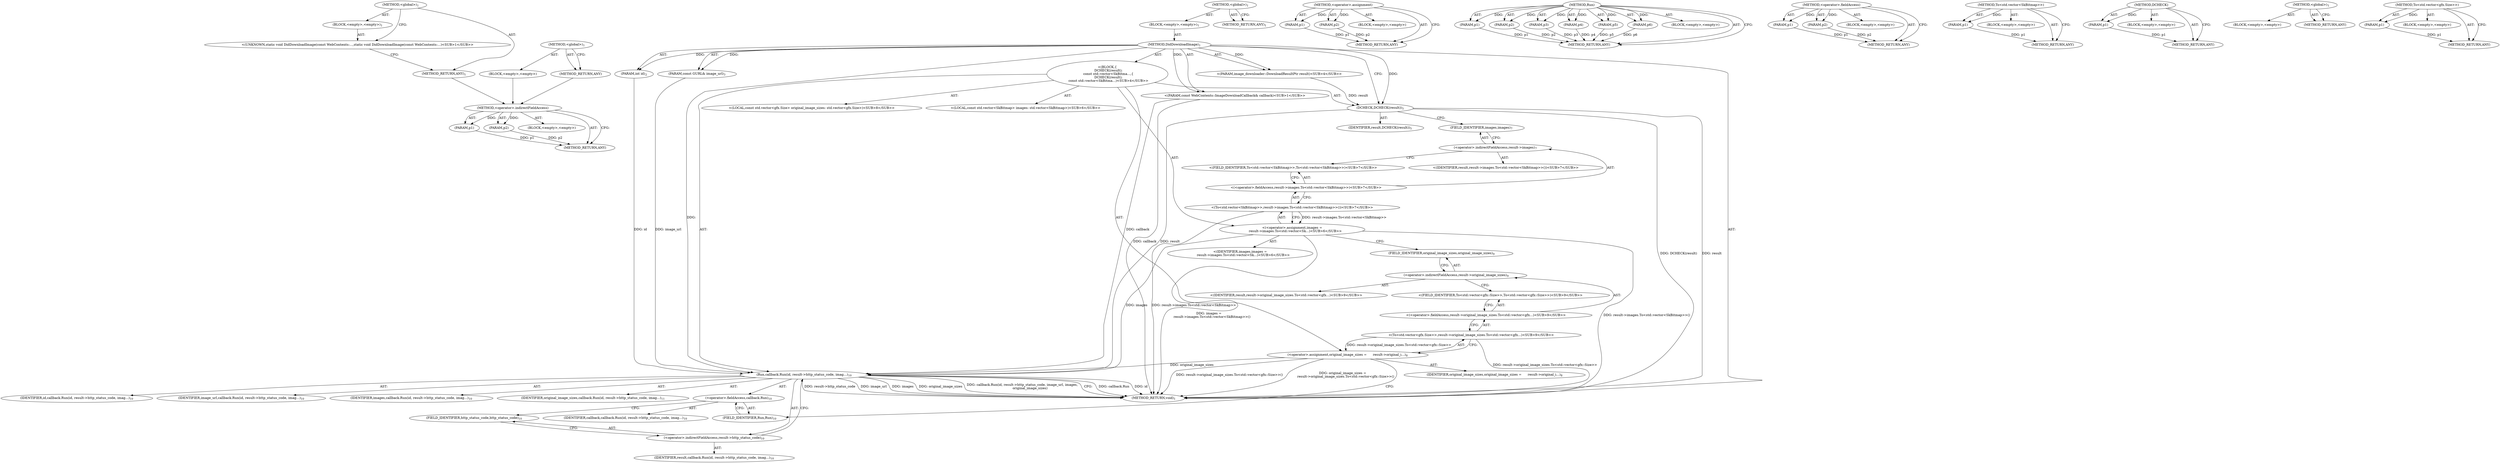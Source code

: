 digraph "&lt;global&gt;" {
vulnerable_90 [label=<(METHOD,&lt;operator&gt;.indirectFieldAccess)>];
vulnerable_91 [label=<(PARAM,p1)>];
vulnerable_92 [label=<(PARAM,p2)>];
vulnerable_93 [label=<(BLOCK,&lt;empty&gt;,&lt;empty&gt;)>];
vulnerable_94 [label=<(METHOD_RETURN,ANY)>];
vulnerable_6 [label=<(METHOD,&lt;global&gt;)<SUB>1</SUB>>];
vulnerable_7 [label=<(BLOCK,&lt;empty&gt;,&lt;empty&gt;)<SUB>1</SUB>>];
vulnerable_8 [label=<(METHOD,DidDownloadImage)<SUB>1</SUB>>];
vulnerable_9 [label="<(PARAM,const WebContents::ImageDownloadCallback&amp; callback)<SUB>1</SUB>>"];
vulnerable_10 [label=<(PARAM,int id)<SUB>2</SUB>>];
vulnerable_11 [label=<(PARAM,const GURL&amp; image_url)<SUB>3</SUB>>];
vulnerable_12 [label="<(PARAM,image_downloader::DownloadResultPtr result)<SUB>4</SUB>>"];
vulnerable_13 [label="<(BLOCK,{
  DCHECK(result);
  const std::vector&lt;SkBitma...,{
  DCHECK(result);
  const std::vector&lt;SkBitma...)<SUB>4</SUB>>"];
vulnerable_14 [label=<(DCHECK,DCHECK(result))<SUB>5</SUB>>];
vulnerable_15 [label=<(IDENTIFIER,result,DCHECK(result))<SUB>5</SUB>>];
vulnerable_16 [label="<(LOCAL,const std.vector&lt;SkBitmap&gt; images: std.vector&lt;SkBitmap&gt;)<SUB>6</SUB>>"];
vulnerable_17 [label="<(&lt;operator&gt;.assignment,images =
      result-&gt;images.To&lt;std::vector&lt;Sk...)<SUB>6</SUB>>"];
vulnerable_18 [label="<(IDENTIFIER,images,images =
      result-&gt;images.To&lt;std::vector&lt;Sk...)<SUB>6</SUB>>"];
vulnerable_19 [label="<(To&lt;std.vector&lt;SkBitmap&gt;&gt;,result-&gt;images.To&lt;std::vector&lt;SkBitmap&gt;&gt;())<SUB>7</SUB>>"];
vulnerable_20 [label="<(&lt;operator&gt;.fieldAccess,result-&gt;images.To&lt;std::vector&lt;SkBitmap&gt;&gt;)<SUB>7</SUB>>"];
vulnerable_21 [label=<(&lt;operator&gt;.indirectFieldAccess,result-&gt;images)<SUB>7</SUB>>];
vulnerable_22 [label="<(IDENTIFIER,result,result-&gt;images.To&lt;std::vector&lt;SkBitmap&gt;&gt;())<SUB>7</SUB>>"];
vulnerable_23 [label=<(FIELD_IDENTIFIER,images,images)<SUB>7</SUB>>];
vulnerable_24 [label="<(FIELD_IDENTIFIER,To&lt;std::vector&lt;SkBitmap&gt;&gt;,To&lt;std::vector&lt;SkBitmap&gt;&gt;)<SUB>7</SUB>>"];
vulnerable_25 [label="<(LOCAL,const std.vector&lt;gfx.Size&gt; original_image_sizes: std.vector&lt;gfx.Size&gt;)<SUB>8</SUB>>"];
vulnerable_26 [label=<(&lt;operator&gt;.assignment,original_image_sizes =
      result-&gt;original_i...)<SUB>8</SUB>>];
vulnerable_27 [label=<(IDENTIFIER,original_image_sizes,original_image_sizes =
      result-&gt;original_i...)<SUB>8</SUB>>];
vulnerable_28 [label="<(To&lt;std.vector&lt;gfx.Size&gt;&gt;,result-&gt;original_image_sizes.To&lt;std::vector&lt;gfx...)<SUB>9</SUB>>"];
vulnerable_29 [label="<(&lt;operator&gt;.fieldAccess,result-&gt;original_image_sizes.To&lt;std::vector&lt;gfx...)<SUB>9</SUB>>"];
vulnerable_30 [label=<(&lt;operator&gt;.indirectFieldAccess,result-&gt;original_image_sizes)<SUB>9</SUB>>];
vulnerable_31 [label="<(IDENTIFIER,result,result-&gt;original_image_sizes.To&lt;std::vector&lt;gfx...)<SUB>9</SUB>>"];
vulnerable_32 [label=<(FIELD_IDENTIFIER,original_image_sizes,original_image_sizes)<SUB>9</SUB>>];
vulnerable_33 [label="<(FIELD_IDENTIFIER,To&lt;std::vector&lt;gfx::Size&gt;&gt;,To&lt;std::vector&lt;gfx::Size&gt;&gt;)<SUB>9</SUB>>"];
vulnerable_34 [label=<(Run,callback.Run(id, result-&gt;http_status_code, imag...)<SUB>10</SUB>>];
vulnerable_35 [label=<(&lt;operator&gt;.fieldAccess,callback.Run)<SUB>10</SUB>>];
vulnerable_36 [label=<(IDENTIFIER,callback,callback.Run(id, result-&gt;http_status_code, imag...)<SUB>10</SUB>>];
vulnerable_37 [label=<(FIELD_IDENTIFIER,Run,Run)<SUB>10</SUB>>];
vulnerable_38 [label=<(IDENTIFIER,id,callback.Run(id, result-&gt;http_status_code, imag...)<SUB>10</SUB>>];
vulnerable_39 [label=<(&lt;operator&gt;.indirectFieldAccess,result-&gt;http_status_code)<SUB>10</SUB>>];
vulnerable_40 [label=<(IDENTIFIER,result,callback.Run(id, result-&gt;http_status_code, imag...)<SUB>10</SUB>>];
vulnerable_41 [label=<(FIELD_IDENTIFIER,http_status_code,http_status_code)<SUB>10</SUB>>];
vulnerable_42 [label=<(IDENTIFIER,image_url,callback.Run(id, result-&gt;http_status_code, imag...)<SUB>10</SUB>>];
vulnerable_43 [label=<(IDENTIFIER,images,callback.Run(id, result-&gt;http_status_code, imag...)<SUB>10</SUB>>];
vulnerable_44 [label=<(IDENTIFIER,original_image_sizes,callback.Run(id, result-&gt;http_status_code, imag...)<SUB>11</SUB>>];
vulnerable_45 [label=<(METHOD_RETURN,void)<SUB>1</SUB>>];
vulnerable_47 [label=<(METHOD_RETURN,ANY)<SUB>1</SUB>>];
vulnerable_76 [label=<(METHOD,&lt;operator&gt;.assignment)>];
vulnerable_77 [label=<(PARAM,p1)>];
vulnerable_78 [label=<(PARAM,p2)>];
vulnerable_79 [label=<(BLOCK,&lt;empty&gt;,&lt;empty&gt;)>];
vulnerable_80 [label=<(METHOD_RETURN,ANY)>];
vulnerable_99 [label=<(METHOD,Run)>];
vulnerable_100 [label=<(PARAM,p1)>];
vulnerable_101 [label=<(PARAM,p2)>];
vulnerable_102 [label=<(PARAM,p3)>];
vulnerable_103 [label=<(PARAM,p4)>];
vulnerable_104 [label=<(PARAM,p5)>];
vulnerable_105 [label=<(PARAM,p6)>];
vulnerable_106 [label=<(BLOCK,&lt;empty&gt;,&lt;empty&gt;)>];
vulnerable_107 [label=<(METHOD_RETURN,ANY)>];
vulnerable_85 [label=<(METHOD,&lt;operator&gt;.fieldAccess)>];
vulnerable_86 [label=<(PARAM,p1)>];
vulnerable_87 [label=<(PARAM,p2)>];
vulnerable_88 [label=<(BLOCK,&lt;empty&gt;,&lt;empty&gt;)>];
vulnerable_89 [label=<(METHOD_RETURN,ANY)>];
vulnerable_81 [label=<(METHOD,To&lt;std.vector&lt;SkBitmap&gt;&gt;)>];
vulnerable_82 [label=<(PARAM,p1)>];
vulnerable_83 [label=<(BLOCK,&lt;empty&gt;,&lt;empty&gt;)>];
vulnerable_84 [label=<(METHOD_RETURN,ANY)>];
vulnerable_72 [label=<(METHOD,DCHECK)>];
vulnerable_73 [label=<(PARAM,p1)>];
vulnerable_74 [label=<(BLOCK,&lt;empty&gt;,&lt;empty&gt;)>];
vulnerable_75 [label=<(METHOD_RETURN,ANY)>];
vulnerable_66 [label=<(METHOD,&lt;global&gt;)<SUB>1</SUB>>];
vulnerable_67 [label=<(BLOCK,&lt;empty&gt;,&lt;empty&gt;)>];
vulnerable_68 [label=<(METHOD_RETURN,ANY)>];
vulnerable_95 [label=<(METHOD,To&lt;std.vector&lt;gfx.Size&gt;&gt;)>];
vulnerable_96 [label=<(PARAM,p1)>];
vulnerable_97 [label=<(BLOCK,&lt;empty&gt;,&lt;empty&gt;)>];
vulnerable_98 [label=<(METHOD_RETURN,ANY)>];
fixed_6 [label=<(METHOD,&lt;global&gt;)<SUB>1</SUB>>];
fixed_7 [label=<(BLOCK,&lt;empty&gt;,&lt;empty&gt;)<SUB>1</SUB>>];
fixed_8 [label="<(UNKNOWN,static void DidDownloadImage(const WebContents:...,static void DidDownloadImage(const WebContents:...)<SUB>1</SUB>>"];
fixed_9 [label=<(METHOD_RETURN,ANY)<SUB>1</SUB>>];
fixed_14 [label=<(METHOD,&lt;global&gt;)<SUB>1</SUB>>];
fixed_15 [label=<(BLOCK,&lt;empty&gt;,&lt;empty&gt;)>];
fixed_16 [label=<(METHOD_RETURN,ANY)>];
vulnerable_90 -> vulnerable_91  [key=0, label="AST: "];
vulnerable_90 -> vulnerable_91  [key=1, label="DDG: "];
vulnerable_90 -> vulnerable_93  [key=0, label="AST: "];
vulnerable_90 -> vulnerable_92  [key=0, label="AST: "];
vulnerable_90 -> vulnerable_92  [key=1, label="DDG: "];
vulnerable_90 -> vulnerable_94  [key=0, label="AST: "];
vulnerable_90 -> vulnerable_94  [key=1, label="CFG: "];
vulnerable_91 -> vulnerable_94  [key=0, label="DDG: p1"];
vulnerable_92 -> vulnerable_94  [key=0, label="DDG: p2"];
vulnerable_6 -> vulnerable_7  [key=0, label="AST: "];
vulnerable_6 -> vulnerable_47  [key=0, label="AST: "];
vulnerable_6 -> vulnerable_47  [key=1, label="CFG: "];
vulnerable_7 -> vulnerable_8  [key=0, label="AST: "];
vulnerable_8 -> vulnerable_9  [key=0, label="AST: "];
vulnerable_8 -> vulnerable_9  [key=1, label="DDG: "];
vulnerable_8 -> vulnerable_10  [key=0, label="AST: "];
vulnerable_8 -> vulnerable_10  [key=1, label="DDG: "];
vulnerable_8 -> vulnerable_11  [key=0, label="AST: "];
vulnerable_8 -> vulnerable_11  [key=1, label="DDG: "];
vulnerable_8 -> vulnerable_12  [key=0, label="AST: "];
vulnerable_8 -> vulnerable_12  [key=1, label="DDG: "];
vulnerable_8 -> vulnerable_13  [key=0, label="AST: "];
vulnerable_8 -> vulnerable_45  [key=0, label="AST: "];
vulnerable_8 -> vulnerable_14  [key=0, label="CFG: "];
vulnerable_8 -> vulnerable_14  [key=1, label="DDG: "];
vulnerable_8 -> vulnerable_34  [key=0, label="DDG: "];
vulnerable_9 -> vulnerable_45  [key=0, label="DDG: callback"];
vulnerable_9 -> vulnerable_34  [key=0, label="DDG: callback"];
vulnerable_10 -> vulnerable_34  [key=0, label="DDG: id"];
vulnerable_11 -> vulnerable_34  [key=0, label="DDG: image_url"];
vulnerable_12 -> vulnerable_14  [key=0, label="DDG: result"];
vulnerable_13 -> vulnerable_14  [key=0, label="AST: "];
vulnerable_13 -> vulnerable_16  [key=0, label="AST: "];
vulnerable_13 -> vulnerable_17  [key=0, label="AST: "];
vulnerable_13 -> vulnerable_25  [key=0, label="AST: "];
vulnerable_13 -> vulnerable_26  [key=0, label="AST: "];
vulnerable_13 -> vulnerable_34  [key=0, label="AST: "];
vulnerable_14 -> vulnerable_15  [key=0, label="AST: "];
vulnerable_14 -> vulnerable_23  [key=0, label="CFG: "];
vulnerable_14 -> vulnerable_45  [key=0, label="DDG: result"];
vulnerable_14 -> vulnerable_45  [key=1, label="DDG: DCHECK(result)"];
vulnerable_14 -> vulnerable_34  [key=0, label="DDG: result"];
vulnerable_17 -> vulnerable_18  [key=0, label="AST: "];
vulnerable_17 -> vulnerable_19  [key=0, label="AST: "];
vulnerable_17 -> vulnerable_32  [key=0, label="CFG: "];
vulnerable_17 -> vulnerable_45  [key=0, label="DDG: result-&gt;images.To&lt;std::vector&lt;SkBitmap&gt;&gt;()"];
vulnerable_17 -> vulnerable_45  [key=1, label="DDG: images =
      result-&gt;images.To&lt;std::vector&lt;SkBitmap&gt;&gt;()"];
vulnerable_17 -> vulnerable_34  [key=0, label="DDG: images"];
vulnerable_19 -> vulnerable_20  [key=0, label="AST: "];
vulnerable_19 -> vulnerable_17  [key=0, label="CFG: "];
vulnerable_19 -> vulnerable_17  [key=1, label="DDG: result-&gt;images.To&lt;std::vector&lt;SkBitmap&gt;&gt;"];
vulnerable_19 -> vulnerable_45  [key=0, label="DDG: result-&gt;images.To&lt;std::vector&lt;SkBitmap&gt;&gt;"];
vulnerable_20 -> vulnerable_21  [key=0, label="AST: "];
vulnerable_20 -> vulnerable_24  [key=0, label="AST: "];
vulnerable_20 -> vulnerable_19  [key=0, label="CFG: "];
vulnerable_21 -> vulnerable_22  [key=0, label="AST: "];
vulnerable_21 -> vulnerable_23  [key=0, label="AST: "];
vulnerable_21 -> vulnerable_24  [key=0, label="CFG: "];
vulnerable_23 -> vulnerable_21  [key=0, label="CFG: "];
vulnerable_24 -> vulnerable_20  [key=0, label="CFG: "];
vulnerable_26 -> vulnerable_27  [key=0, label="AST: "];
vulnerable_26 -> vulnerable_28  [key=0, label="AST: "];
vulnerable_26 -> vulnerable_37  [key=0, label="CFG: "];
vulnerable_26 -> vulnerable_45  [key=0, label="DDG: result-&gt;original_image_sizes.To&lt;std::vector&lt;gfx::Size&gt;&gt;()"];
vulnerable_26 -> vulnerable_45  [key=1, label="DDG: original_image_sizes =
      result-&gt;original_image_sizes.To&lt;std::vector&lt;gfx::Size&gt;&gt;()"];
vulnerable_26 -> vulnerable_34  [key=0, label="DDG: original_image_sizes"];
vulnerable_28 -> vulnerable_29  [key=0, label="AST: "];
vulnerable_28 -> vulnerable_26  [key=0, label="CFG: "];
vulnerable_28 -> vulnerable_26  [key=1, label="DDG: result-&gt;original_image_sizes.To&lt;std::vector&lt;gfx::Size&gt;&gt;"];
vulnerable_28 -> vulnerable_45  [key=0, label="DDG: result-&gt;original_image_sizes.To&lt;std::vector&lt;gfx::Size&gt;&gt;"];
vulnerable_29 -> vulnerable_30  [key=0, label="AST: "];
vulnerable_29 -> vulnerable_33  [key=0, label="AST: "];
vulnerable_29 -> vulnerable_28  [key=0, label="CFG: "];
vulnerable_30 -> vulnerable_31  [key=0, label="AST: "];
vulnerable_30 -> vulnerable_32  [key=0, label="AST: "];
vulnerable_30 -> vulnerable_33  [key=0, label="CFG: "];
vulnerable_32 -> vulnerable_30  [key=0, label="CFG: "];
vulnerable_33 -> vulnerable_29  [key=0, label="CFG: "];
vulnerable_34 -> vulnerable_35  [key=0, label="AST: "];
vulnerable_34 -> vulnerable_38  [key=0, label="AST: "];
vulnerable_34 -> vulnerable_39  [key=0, label="AST: "];
vulnerable_34 -> vulnerable_42  [key=0, label="AST: "];
vulnerable_34 -> vulnerable_43  [key=0, label="AST: "];
vulnerable_34 -> vulnerable_44  [key=0, label="AST: "];
vulnerable_34 -> vulnerable_45  [key=0, label="CFG: "];
vulnerable_34 -> vulnerable_45  [key=1, label="DDG: callback.Run"];
vulnerable_34 -> vulnerable_45  [key=2, label="DDG: id"];
vulnerable_34 -> vulnerable_45  [key=3, label="DDG: result-&gt;http_status_code"];
vulnerable_34 -> vulnerable_45  [key=4, label="DDG: image_url"];
vulnerable_34 -> vulnerable_45  [key=5, label="DDG: images"];
vulnerable_34 -> vulnerable_45  [key=6, label="DDG: original_image_sizes"];
vulnerable_34 -> vulnerable_45  [key=7, label="DDG: callback.Run(id, result-&gt;http_status_code, image_url, images,
               original_image_sizes)"];
vulnerable_35 -> vulnerable_36  [key=0, label="AST: "];
vulnerable_35 -> vulnerable_37  [key=0, label="AST: "];
vulnerable_35 -> vulnerable_41  [key=0, label="CFG: "];
vulnerable_37 -> vulnerable_35  [key=0, label="CFG: "];
vulnerable_39 -> vulnerable_40  [key=0, label="AST: "];
vulnerable_39 -> vulnerable_41  [key=0, label="AST: "];
vulnerable_39 -> vulnerable_34  [key=0, label="CFG: "];
vulnerable_41 -> vulnerable_39  [key=0, label="CFG: "];
vulnerable_76 -> vulnerable_77  [key=0, label="AST: "];
vulnerable_76 -> vulnerable_77  [key=1, label="DDG: "];
vulnerable_76 -> vulnerable_79  [key=0, label="AST: "];
vulnerable_76 -> vulnerable_78  [key=0, label="AST: "];
vulnerable_76 -> vulnerable_78  [key=1, label="DDG: "];
vulnerable_76 -> vulnerable_80  [key=0, label="AST: "];
vulnerable_76 -> vulnerable_80  [key=1, label="CFG: "];
vulnerable_77 -> vulnerable_80  [key=0, label="DDG: p1"];
vulnerable_78 -> vulnerable_80  [key=0, label="DDG: p2"];
vulnerable_99 -> vulnerable_100  [key=0, label="AST: "];
vulnerable_99 -> vulnerable_100  [key=1, label="DDG: "];
vulnerable_99 -> vulnerable_106  [key=0, label="AST: "];
vulnerable_99 -> vulnerable_101  [key=0, label="AST: "];
vulnerable_99 -> vulnerable_101  [key=1, label="DDG: "];
vulnerable_99 -> vulnerable_107  [key=0, label="AST: "];
vulnerable_99 -> vulnerable_107  [key=1, label="CFG: "];
vulnerable_99 -> vulnerable_102  [key=0, label="AST: "];
vulnerable_99 -> vulnerable_102  [key=1, label="DDG: "];
vulnerable_99 -> vulnerable_103  [key=0, label="AST: "];
vulnerable_99 -> vulnerable_103  [key=1, label="DDG: "];
vulnerable_99 -> vulnerable_104  [key=0, label="AST: "];
vulnerable_99 -> vulnerable_104  [key=1, label="DDG: "];
vulnerable_99 -> vulnerable_105  [key=0, label="AST: "];
vulnerable_99 -> vulnerable_105  [key=1, label="DDG: "];
vulnerable_100 -> vulnerable_107  [key=0, label="DDG: p1"];
vulnerable_101 -> vulnerable_107  [key=0, label="DDG: p2"];
vulnerable_102 -> vulnerable_107  [key=0, label="DDG: p3"];
vulnerable_103 -> vulnerable_107  [key=0, label="DDG: p4"];
vulnerable_104 -> vulnerable_107  [key=0, label="DDG: p5"];
vulnerable_105 -> vulnerable_107  [key=0, label="DDG: p6"];
vulnerable_85 -> vulnerable_86  [key=0, label="AST: "];
vulnerable_85 -> vulnerable_86  [key=1, label="DDG: "];
vulnerable_85 -> vulnerable_88  [key=0, label="AST: "];
vulnerable_85 -> vulnerable_87  [key=0, label="AST: "];
vulnerable_85 -> vulnerable_87  [key=1, label="DDG: "];
vulnerable_85 -> vulnerable_89  [key=0, label="AST: "];
vulnerable_85 -> vulnerable_89  [key=1, label="CFG: "];
vulnerable_86 -> vulnerable_89  [key=0, label="DDG: p1"];
vulnerable_87 -> vulnerable_89  [key=0, label="DDG: p2"];
vulnerable_81 -> vulnerable_82  [key=0, label="AST: "];
vulnerable_81 -> vulnerable_82  [key=1, label="DDG: "];
vulnerable_81 -> vulnerable_83  [key=0, label="AST: "];
vulnerable_81 -> vulnerable_84  [key=0, label="AST: "];
vulnerable_81 -> vulnerable_84  [key=1, label="CFG: "];
vulnerable_82 -> vulnerable_84  [key=0, label="DDG: p1"];
vulnerable_72 -> vulnerable_73  [key=0, label="AST: "];
vulnerable_72 -> vulnerable_73  [key=1, label="DDG: "];
vulnerable_72 -> vulnerable_74  [key=0, label="AST: "];
vulnerable_72 -> vulnerable_75  [key=0, label="AST: "];
vulnerable_72 -> vulnerable_75  [key=1, label="CFG: "];
vulnerable_73 -> vulnerable_75  [key=0, label="DDG: p1"];
vulnerable_66 -> vulnerable_67  [key=0, label="AST: "];
vulnerable_66 -> vulnerable_68  [key=0, label="AST: "];
vulnerable_66 -> vulnerable_68  [key=1, label="CFG: "];
vulnerable_95 -> vulnerable_96  [key=0, label="AST: "];
vulnerable_95 -> vulnerable_96  [key=1, label="DDG: "];
vulnerable_95 -> vulnerable_97  [key=0, label="AST: "];
vulnerable_95 -> vulnerable_98  [key=0, label="AST: "];
vulnerable_95 -> vulnerable_98  [key=1, label="CFG: "];
vulnerable_96 -> vulnerable_98  [key=0, label="DDG: p1"];
fixed_6 -> fixed_7  [key=0, label="AST: "];
fixed_6 -> fixed_9  [key=0, label="AST: "];
fixed_6 -> fixed_8  [key=0, label="CFG: "];
fixed_7 -> fixed_8  [key=0, label="AST: "];
fixed_8 -> fixed_9  [key=0, label="CFG: "];
fixed_9 -> vulnerable_90  [key=0];
fixed_14 -> fixed_15  [key=0, label="AST: "];
fixed_14 -> fixed_16  [key=0, label="AST: "];
fixed_14 -> fixed_16  [key=1, label="CFG: "];
fixed_15 -> vulnerable_90  [key=0];
fixed_16 -> vulnerable_90  [key=0];
}
